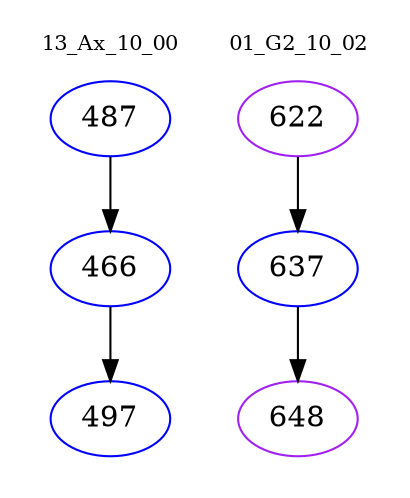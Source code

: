 digraph{
subgraph cluster_0 {
color = white
label = "13_Ax_10_00";
fontsize=10;
T0_487 [label="487", color="blue"]
T0_487 -> T0_466 [color="black"]
T0_466 [label="466", color="blue"]
T0_466 -> T0_497 [color="black"]
T0_497 [label="497", color="blue"]
}
subgraph cluster_1 {
color = white
label = "01_G2_10_02";
fontsize=10;
T1_622 [label="622", color="purple"]
T1_622 -> T1_637 [color="black"]
T1_637 [label="637", color="blue"]
T1_637 -> T1_648 [color="black"]
T1_648 [label="648", color="purple"]
}
}

